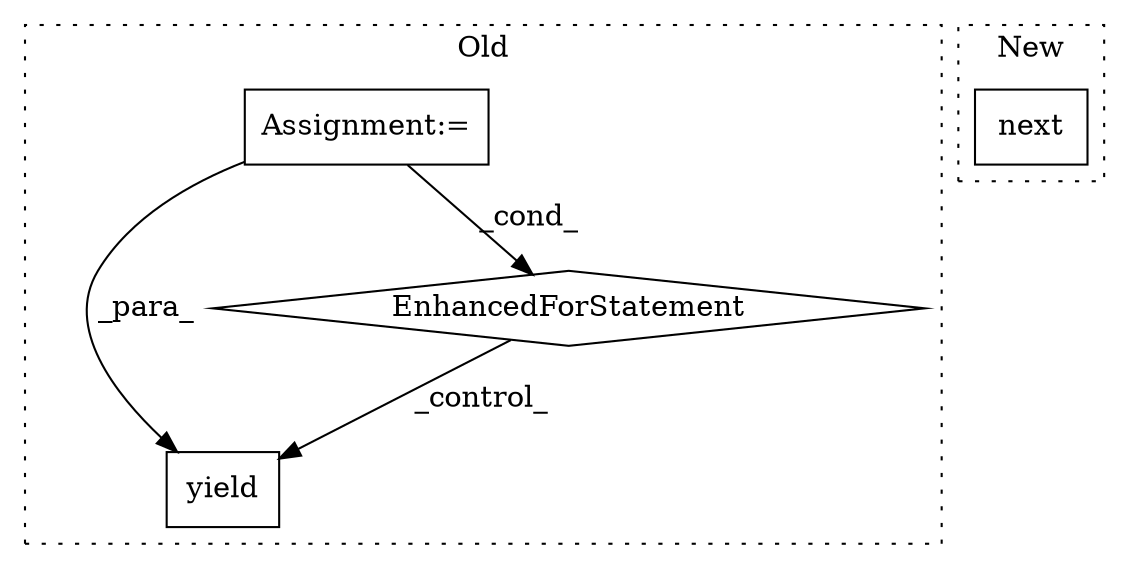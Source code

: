 digraph G {
subgraph cluster0 {
1 [label="yield" a="112" s="2847" l="7" shape="box"];
3 [label="Assignment:=" a="7" s="2750,2833" l="61,2" shape="box"];
4 [label="EnhancedForStatement" a="70" s="2750,2833" l="61,2" shape="diamond"];
label = "Old";
style="dotted";
}
subgraph cluster1 {
2 [label="next" a="32" s="3228,3267" l="5,1" shape="box"];
label = "New";
style="dotted";
}
3 -> 1 [label="_para_"];
3 -> 4 [label="_cond_"];
4 -> 1 [label="_control_"];
}